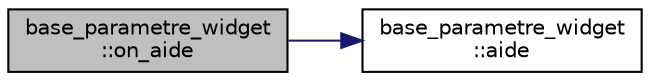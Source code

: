 digraph "base_parametre_widget::on_aide"
{
  edge [fontname="Helvetica",fontsize="10",labelfontname="Helvetica",labelfontsize="10"];
  node [fontname="Helvetica",fontsize="10",shape=record];
  rankdir="LR";
  Node60 [label="base_parametre_widget\l::on_aide",height=0.2,width=0.4,color="black", fillcolor="grey75", style="filled", fontcolor="black"];
  Node60 -> Node61 [color="midnightblue",fontsize="10",style="solid",fontname="Helvetica"];
  Node61 [label="base_parametre_widget\l::aide",height=0.2,width=0.4,color="black", fillcolor="white", style="filled",URL="$classbase__parametre__widget.html#a111b8e68e610e34757d0722e04a7b8ed"];
}
